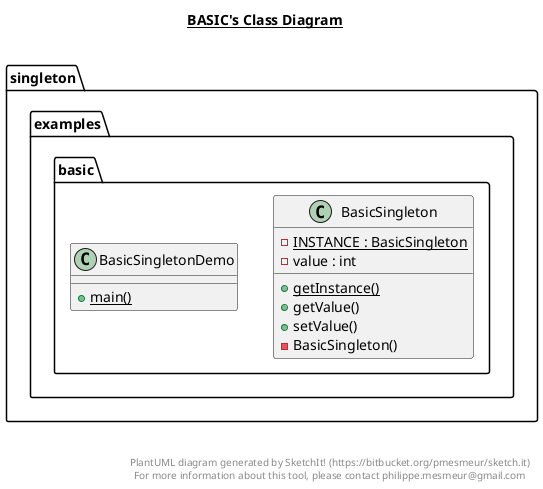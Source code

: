 @startuml

title __BASIC's Class Diagram__\n

  namespace singleton.examples.basic {
    class singleton.examples.basic.BasicSingleton {
        {static} - INSTANCE : BasicSingleton
        - value : int
        {static} + getInstance()
        + getValue()
        + setValue()
        - BasicSingleton()
    }
  }
  

  namespace singleton.examples.basic {
    class singleton.examples.basic.BasicSingletonDemo {
        {static} + main()
    }
  }
  



right footer


PlantUML diagram generated by SketchIt! (https://bitbucket.org/pmesmeur/sketch.it)
For more information about this tool, please contact philippe.mesmeur@gmail.com
endfooter

@enduml
